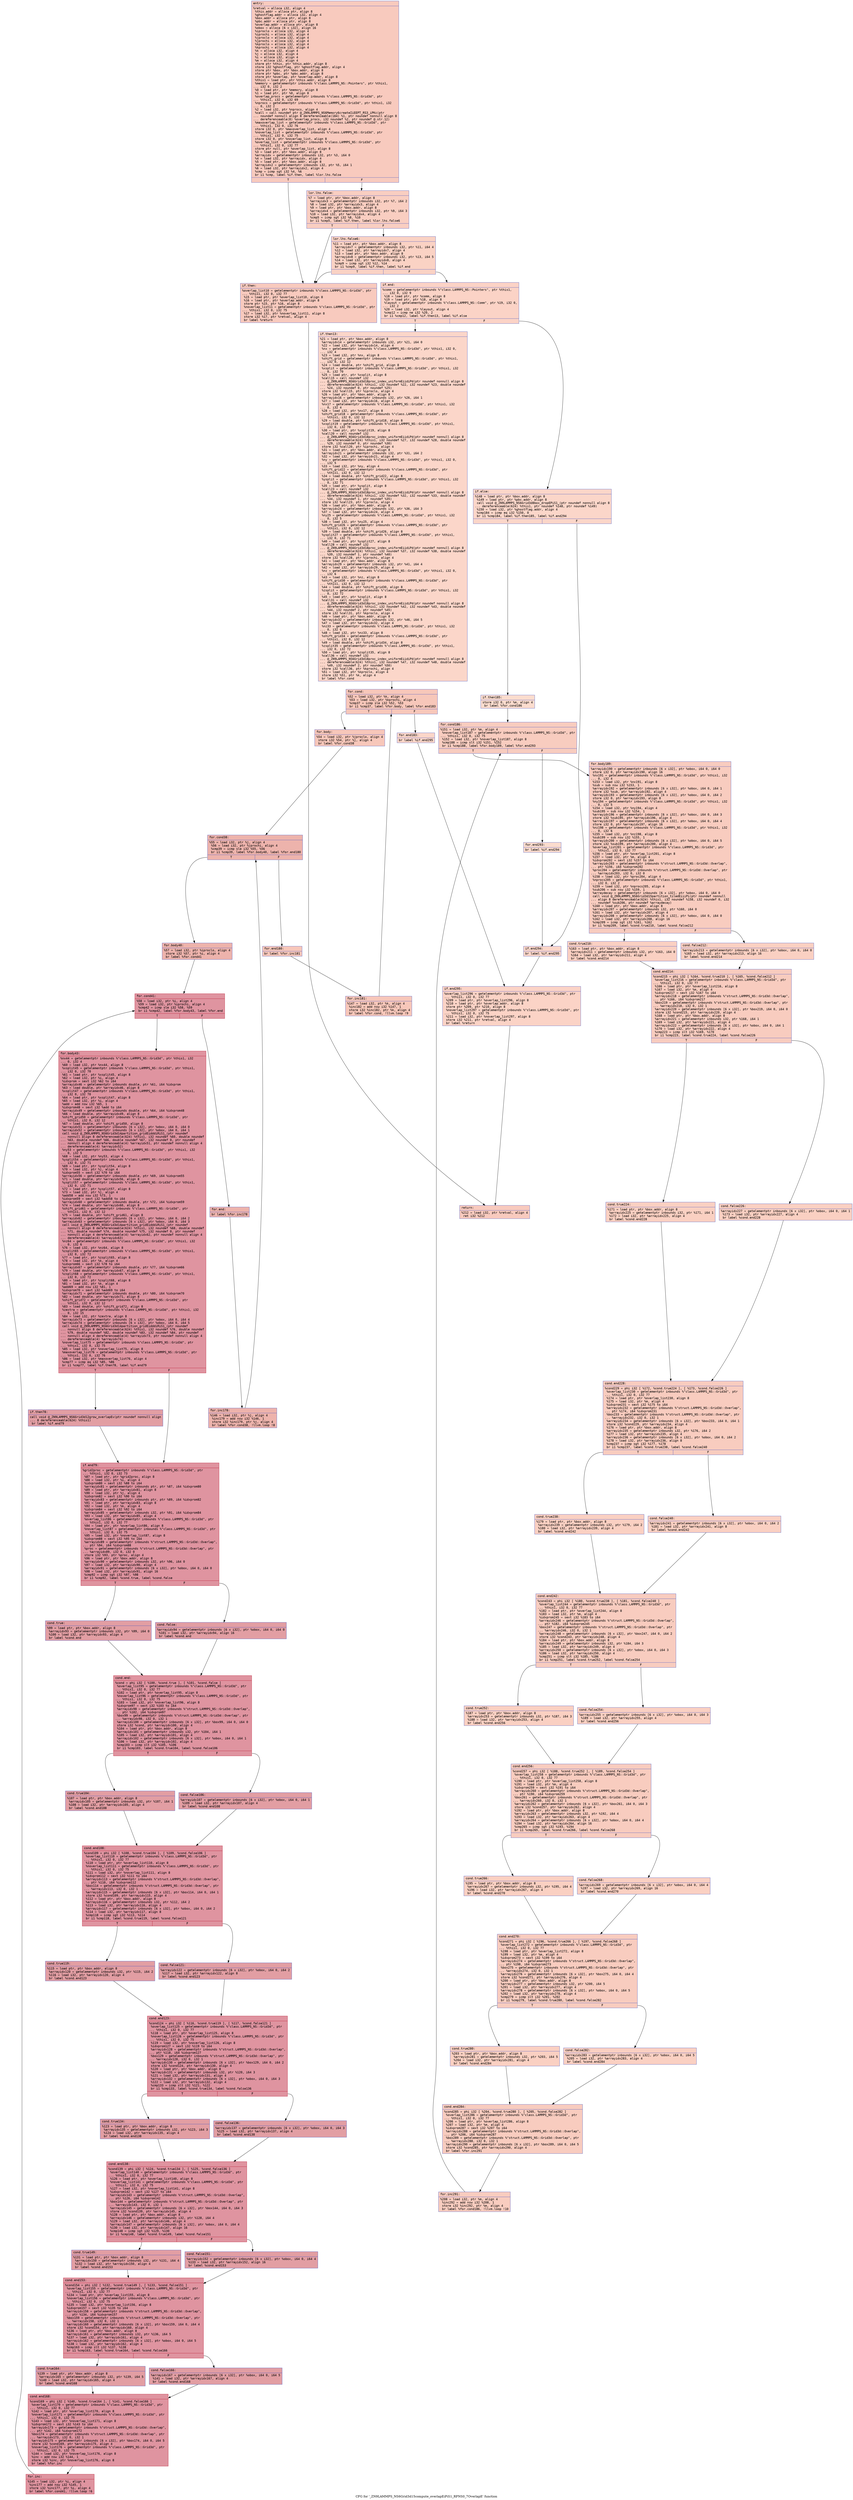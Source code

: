 digraph "CFG for '_ZN9LAMMPS_NS6Grid3d15compute_overlapEiPiS1_RPNS0_7OverlapE' function" {
	label="CFG for '_ZN9LAMMPS_NS6Grid3d15compute_overlapEiPiS1_RPNS0_7OverlapE' function";

	Node0x55fcd5fe6bf0 [shape=record,color="#3d50c3ff", style=filled, fillcolor="#ef886b70" fontname="Courier",label="{entry:\l|  %retval = alloca i32, align 4\l  %this.addr = alloca ptr, align 8\l  %ghostflag.addr = alloca i32, align 4\l  %box.addr = alloca ptr, align 8\l  %pbc.addr = alloca ptr, align 8\l  %overlap.addr = alloca ptr, align 8\l  %obox = alloca [6 x i32], align 16\l  %iproclo = alloca i32, align 4\l  %iprochi = alloca i32, align 4\l  %jproclo = alloca i32, align 4\l  %jprochi = alloca i32, align 4\l  %kproclo = alloca i32, align 4\l  %kprochi = alloca i32, align 4\l  %k = alloca i32, align 4\l  %j = alloca i32, align 4\l  %i = alloca i32, align 4\l  %m = alloca i32, align 4\l  store ptr %this, ptr %this.addr, align 8\l  store i32 %ghostflag, ptr %ghostflag.addr, align 4\l  store ptr %box, ptr %box.addr, align 8\l  store ptr %pbc, ptr %pbc.addr, align 8\l  store ptr %overlap, ptr %overlap.addr, align 8\l  %this1 = load ptr, ptr %this.addr, align 8\l  %memory = getelementptr inbounds %\"class.LAMMPS_NS::Pointers\", ptr %this1,\l... i32 0, i32 2\l  %0 = load ptr, ptr %memory, align 8\l  %1 = load ptr, ptr %0, align 8\l  %overlap_procs = getelementptr inbounds %\"class.LAMMPS_NS::Grid3d\", ptr\l... %this1, i32 0, i32 69\l  %nprocs = getelementptr inbounds %\"class.LAMMPS_NS::Grid3d\", ptr %this1, i32\l... 0, i32 2\l  %2 = load i32, ptr %nprocs, align 4\l  %call = call noundef ptr @_ZN9LAMMPS_NS6Memory6createIiEEPT_RS3_iPKc(ptr\l... noundef nonnull align 8 dereferenceable(184) %1, ptr noundef nonnull align 8\l... dereferenceable(8) %overlap_procs, i32 noundef %2, ptr noundef @.str.12)\l  %maxoverlap_list = getelementptr inbounds %\"class.LAMMPS_NS::Grid3d\", ptr\l... %this1, i32 0, i32 76\l  store i32 0, ptr %maxoverlap_list, align 4\l  %noverlap_list = getelementptr inbounds %\"class.LAMMPS_NS::Grid3d\", ptr\l... %this1, i32 0, i32 75\l  store i32 0, ptr %noverlap_list, align 8\l  %overlap_list = getelementptr inbounds %\"class.LAMMPS_NS::Grid3d\", ptr\l... %this1, i32 0, i32 77\l  store ptr null, ptr %overlap_list, align 8\l  %3 = load ptr, ptr %box.addr, align 8\l  %arrayidx = getelementptr inbounds i32, ptr %3, i64 0\l  %4 = load i32, ptr %arrayidx, align 4\l  %5 = load ptr, ptr %box.addr, align 8\l  %arrayidx2 = getelementptr inbounds i32, ptr %5, i64 1\l  %6 = load i32, ptr %arrayidx2, align 4\l  %cmp = icmp sgt i32 %4, %6\l  br i1 %cmp, label %if.then, label %lor.lhs.false\l|{<s0>T|<s1>F}}"];
	Node0x55fcd5fe6bf0:s0 -> Node0x55fcd6050a10[tooltip="entry -> if.then\nProbability 50.00%" ];
	Node0x55fcd5fe6bf0:s1 -> Node0x55fcd6050a80[tooltip="entry -> lor.lhs.false\nProbability 50.00%" ];
	Node0x55fcd6050a80 [shape=record,color="#3d50c3ff", style=filled, fillcolor="#f2907270" fontname="Courier",label="{lor.lhs.false:\l|  %7 = load ptr, ptr %box.addr, align 8\l  %arrayidx3 = getelementptr inbounds i32, ptr %7, i64 2\l  %8 = load i32, ptr %arrayidx3, align 4\l  %9 = load ptr, ptr %box.addr, align 8\l  %arrayidx4 = getelementptr inbounds i32, ptr %9, i64 3\l  %10 = load i32, ptr %arrayidx4, align 4\l  %cmp5 = icmp sgt i32 %8, %10\l  br i1 %cmp5, label %if.then, label %lor.lhs.false6\l|{<s0>T|<s1>F}}"];
	Node0x55fcd6050a80:s0 -> Node0x55fcd6050a10[tooltip="lor.lhs.false -> if.then\nProbability 50.00%" ];
	Node0x55fcd6050a80:s1 -> Node0x55fcd6051060[tooltip="lor.lhs.false -> lor.lhs.false6\nProbability 50.00%" ];
	Node0x55fcd6051060 [shape=record,color="#3d50c3ff", style=filled, fillcolor="#f4987a70" fontname="Courier",label="{lor.lhs.false6:\l|  %11 = load ptr, ptr %box.addr, align 8\l  %arrayidx7 = getelementptr inbounds i32, ptr %11, i64 4\l  %12 = load i32, ptr %arrayidx7, align 4\l  %13 = load ptr, ptr %box.addr, align 8\l  %arrayidx8 = getelementptr inbounds i32, ptr %13, i64 5\l  %14 = load i32, ptr %arrayidx8, align 4\l  %cmp9 = icmp sgt i32 %12, %14\l  br i1 %cmp9, label %if.then, label %if.end\l|{<s0>T|<s1>F}}"];
	Node0x55fcd6051060:s0 -> Node0x55fcd6050a10[tooltip="lor.lhs.false6 -> if.then\nProbability 50.00%" ];
	Node0x55fcd6051060:s1 -> Node0x55fcd60515e0[tooltip="lor.lhs.false6 -> if.end\nProbability 50.00%" ];
	Node0x55fcd6050a10 [shape=record,color="#3d50c3ff", style=filled, fillcolor="#ef886b70" fontname="Courier",label="{if.then:\l|  %overlap_list10 = getelementptr inbounds %\"class.LAMMPS_NS::Grid3d\", ptr\l... %this1, i32 0, i32 77\l  %15 = load ptr, ptr %overlap_list10, align 8\l  %16 = load ptr, ptr %overlap.addr, align 8\l  store ptr %15, ptr %16, align 8\l  %noverlap_list11 = getelementptr inbounds %\"class.LAMMPS_NS::Grid3d\", ptr\l... %this1, i32 0, i32 75\l  %17 = load i32, ptr %noverlap_list11, align 8\l  store i32 %17, ptr %retval, align 4\l  br label %return\l}"];
	Node0x55fcd6050a10 -> Node0x55fcd5fdae80[tooltip="if.then -> return\nProbability 100.00%" ];
	Node0x55fcd60515e0 [shape=record,color="#3d50c3ff", style=filled, fillcolor="#f59c7d70" fontname="Courier",label="{if.end:\l|  %comm = getelementptr inbounds %\"class.LAMMPS_NS::Pointers\", ptr %this1,\l... i32 0, i32 9\l  %18 = load ptr, ptr %comm, align 8\l  %19 = load ptr, ptr %18, align 8\l  %layout = getelementptr inbounds %\"class.LAMMPS_NS::Comm\", ptr %19, i32 0,\l... i32 2\l  %20 = load i32, ptr %layout, align 4\l  %cmp12 = icmp ne i32 %20, 2\l  br i1 %cmp12, label %if.then13, label %if.else\l|{<s0>T|<s1>F}}"];
	Node0x55fcd60515e0:s0 -> Node0x55fcd604fb70[tooltip="if.end -> if.then13\nProbability 50.00%" ];
	Node0x55fcd60515e0:s1 -> Node0x55fcd604fbc0[tooltip="if.end -> if.else\nProbability 50.00%" ];
	Node0x55fcd604fb70 [shape=record,color="#3d50c3ff", style=filled, fillcolor="#f6a38570" fontname="Courier",label="{if.then13:\l|  %21 = load ptr, ptr %box.addr, align 8\l  %arrayidx14 = getelementptr inbounds i32, ptr %21, i64 0\l  %22 = load i32, ptr %arrayidx14, align 4\l  %nx = getelementptr inbounds %\"class.LAMMPS_NS::Grid3d\", ptr %this1, i32 0,\l... i32 4\l  %23 = load i32, ptr %nx, align 8\l  %shift_grid = getelementptr inbounds %\"class.LAMMPS_NS::Grid3d\", ptr %this1,\l... i32 0, i32 12\l  %24 = load double, ptr %shift_grid, align 8\l  %xsplit = getelementptr inbounds %\"class.LAMMPS_NS::Grid3d\", ptr %this1, i32\l... 0, i32 70\l  %25 = load ptr, ptr %xsplit, align 8\l  %call15 = call noundef i32\l... @_ZN9LAMMPS_NS6Grid3d18proc_index_uniformEiidiPd(ptr noundef nonnull align 8\l... dereferenceable(624) %this1, i32 noundef %22, i32 noundef %23, double noundef\l... %24, i32 noundef 0, ptr noundef %25)\l  store i32 %call15, ptr %iproclo, align 4\l  %26 = load ptr, ptr %box.addr, align 8\l  %arrayidx16 = getelementptr inbounds i32, ptr %26, i64 1\l  %27 = load i32, ptr %arrayidx16, align 4\l  %nx17 = getelementptr inbounds %\"class.LAMMPS_NS::Grid3d\", ptr %this1, i32\l... 0, i32 4\l  %28 = load i32, ptr %nx17, align 8\l  %shift_grid18 = getelementptr inbounds %\"class.LAMMPS_NS::Grid3d\", ptr\l... %this1, i32 0, i32 12\l  %29 = load double, ptr %shift_grid18, align 8\l  %xsplit19 = getelementptr inbounds %\"class.LAMMPS_NS::Grid3d\", ptr %this1,\l... i32 0, i32 70\l  %30 = load ptr, ptr %xsplit19, align 8\l  %call20 = call noundef i32\l... @_ZN9LAMMPS_NS6Grid3d18proc_index_uniformEiidiPd(ptr noundef nonnull align 8\l... dereferenceable(624) %this1, i32 noundef %27, i32 noundef %28, double noundef\l... %29, i32 noundef 0, ptr noundef %30)\l  store i32 %call20, ptr %iprochi, align 4\l  %31 = load ptr, ptr %box.addr, align 8\l  %arrayidx21 = getelementptr inbounds i32, ptr %31, i64 2\l  %32 = load i32, ptr %arrayidx21, align 4\l  %ny = getelementptr inbounds %\"class.LAMMPS_NS::Grid3d\", ptr %this1, i32 0,\l... i32 5\l  %33 = load i32, ptr %ny, align 4\l  %shift_grid22 = getelementptr inbounds %\"class.LAMMPS_NS::Grid3d\", ptr\l... %this1, i32 0, i32 12\l  %34 = load double, ptr %shift_grid22, align 8\l  %ysplit = getelementptr inbounds %\"class.LAMMPS_NS::Grid3d\", ptr %this1, i32\l... 0, i32 71\l  %35 = load ptr, ptr %ysplit, align 8\l  %call23 = call noundef i32\l... @_ZN9LAMMPS_NS6Grid3d18proc_index_uniformEiidiPd(ptr noundef nonnull align 8\l... dereferenceable(624) %this1, i32 noundef %32, i32 noundef %33, double noundef\l... %34, i32 noundef 1, ptr noundef %35)\l  store i32 %call23, ptr %jproclo, align 4\l  %36 = load ptr, ptr %box.addr, align 8\l  %arrayidx24 = getelementptr inbounds i32, ptr %36, i64 3\l  %37 = load i32, ptr %arrayidx24, align 4\l  %ny25 = getelementptr inbounds %\"class.LAMMPS_NS::Grid3d\", ptr %this1, i32\l... 0, i32 5\l  %38 = load i32, ptr %ny25, align 4\l  %shift_grid26 = getelementptr inbounds %\"class.LAMMPS_NS::Grid3d\", ptr\l... %this1, i32 0, i32 12\l  %39 = load double, ptr %shift_grid26, align 8\l  %ysplit27 = getelementptr inbounds %\"class.LAMMPS_NS::Grid3d\", ptr %this1,\l... i32 0, i32 71\l  %40 = load ptr, ptr %ysplit27, align 8\l  %call28 = call noundef i32\l... @_ZN9LAMMPS_NS6Grid3d18proc_index_uniformEiidiPd(ptr noundef nonnull align 8\l... dereferenceable(624) %this1, i32 noundef %37, i32 noundef %38, double noundef\l... %39, i32 noundef 1, ptr noundef %40)\l  store i32 %call28, ptr %jprochi, align 4\l  %41 = load ptr, ptr %box.addr, align 8\l  %arrayidx29 = getelementptr inbounds i32, ptr %41, i64 4\l  %42 = load i32, ptr %arrayidx29, align 4\l  %nz = getelementptr inbounds %\"class.LAMMPS_NS::Grid3d\", ptr %this1, i32 0,\l... i32 6\l  %43 = load i32, ptr %nz, align 8\l  %shift_grid30 = getelementptr inbounds %\"class.LAMMPS_NS::Grid3d\", ptr\l... %this1, i32 0, i32 12\l  %44 = load double, ptr %shift_grid30, align 8\l  %zsplit = getelementptr inbounds %\"class.LAMMPS_NS::Grid3d\", ptr %this1, i32\l... 0, i32 72\l  %45 = load ptr, ptr %zsplit, align 8\l  %call31 = call noundef i32\l... @_ZN9LAMMPS_NS6Grid3d18proc_index_uniformEiidiPd(ptr noundef nonnull align 8\l... dereferenceable(624) %this1, i32 noundef %42, i32 noundef %43, double noundef\l... %44, i32 noundef 2, ptr noundef %45)\l  store i32 %call31, ptr %kproclo, align 4\l  %46 = load ptr, ptr %box.addr, align 8\l  %arrayidx32 = getelementptr inbounds i32, ptr %46, i64 5\l  %47 = load i32, ptr %arrayidx32, align 4\l  %nz33 = getelementptr inbounds %\"class.LAMMPS_NS::Grid3d\", ptr %this1, i32\l... 0, i32 6\l  %48 = load i32, ptr %nz33, align 8\l  %shift_grid34 = getelementptr inbounds %\"class.LAMMPS_NS::Grid3d\", ptr\l... %this1, i32 0, i32 12\l  %49 = load double, ptr %shift_grid34, align 8\l  %zsplit35 = getelementptr inbounds %\"class.LAMMPS_NS::Grid3d\", ptr %this1,\l... i32 0, i32 72\l  %50 = load ptr, ptr %zsplit35, align 8\l  %call36 = call noundef i32\l... @_ZN9LAMMPS_NS6Grid3d18proc_index_uniformEiidiPd(ptr noundef nonnull align 8\l... dereferenceable(624) %this1, i32 noundef %47, i32 noundef %48, double noundef\l... %49, i32 noundef 2, ptr noundef %50)\l  store i32 %call36, ptr %kprochi, align 4\l  %51 = load i32, ptr %kproclo, align 4\l  store i32 %51, ptr %k, align 4\l  br label %for.cond\l}"];
	Node0x55fcd604fb70 -> Node0x55fcd5fdea60[tooltip="if.then13 -> for.cond\nProbability 100.00%" ];
	Node0x55fcd5fdea60 [shape=record,color="#3d50c3ff", style=filled, fillcolor="#ec7f6370" fontname="Courier",label="{for.cond:\l|  %52 = load i32, ptr %k, align 4\l  %53 = load i32, ptr %kprochi, align 4\l  %cmp37 = icmp sle i32 %52, %53\l  br i1 %cmp37, label %for.body, label %for.end183\l|{<s0>T|<s1>F}}"];
	Node0x55fcd5fdea60:s0 -> Node0x55fcd6069550[tooltip="for.cond -> for.body\nProbability 96.88%" ];
	Node0x55fcd5fdea60:s1 -> Node0x55fcd60695d0[tooltip="for.cond -> for.end183\nProbability 3.12%" ];
	Node0x55fcd6069550 [shape=record,color="#3d50c3ff", style=filled, fillcolor="#ec7f6370" fontname="Courier",label="{for.body:\l|  %54 = load i32, ptr %jproclo, align 4\l  store i32 %54, ptr %j, align 4\l  br label %for.cond38\l}"];
	Node0x55fcd6069550 -> Node0x55fcd6069880[tooltip="for.body -> for.cond38\nProbability 100.00%" ];
	Node0x55fcd6069880 [shape=record,color="#3d50c3ff", style=filled, fillcolor="#d6524470" fontname="Courier",label="{for.cond38:\l|  %55 = load i32, ptr %j, align 4\l  %56 = load i32, ptr %jprochi, align 4\l  %cmp39 = icmp sle i32 %55, %56\l  br i1 %cmp39, label %for.body40, label %for.end180\l|{<s0>T|<s1>F}}"];
	Node0x55fcd6069880:s0 -> Node0x55fcd6069b20[tooltip="for.cond38 -> for.body40\nProbability 96.88%" ];
	Node0x55fcd6069880:s1 -> Node0x55fcd6069ba0[tooltip="for.cond38 -> for.end180\nProbability 3.12%" ];
	Node0x55fcd6069b20 [shape=record,color="#3d50c3ff", style=filled, fillcolor="#d6524470" fontname="Courier",label="{for.body40:\l|  %57 = load i32, ptr %iproclo, align 4\l  store i32 %57, ptr %i, align 4\l  br label %for.cond41\l}"];
	Node0x55fcd6069b20 -> Node0x55fcd6069e50[tooltip="for.body40 -> for.cond41\nProbability 100.00%" ];
	Node0x55fcd6069e50 [shape=record,color="#b70d28ff", style=filled, fillcolor="#b70d2870" fontname="Courier",label="{for.cond41:\l|  %58 = load i32, ptr %i, align 4\l  %59 = load i32, ptr %iprochi, align 4\l  %cmp42 = icmp sle i32 %58, %59\l  br i1 %cmp42, label %for.body43, label %for.end\l|{<s0>T|<s1>F}}"];
	Node0x55fcd6069e50:s0 -> Node0x55fcd606a0f0[tooltip="for.cond41 -> for.body43\nProbability 96.88%" ];
	Node0x55fcd6069e50:s1 -> Node0x55fcd606a170[tooltip="for.cond41 -> for.end\nProbability 3.12%" ];
	Node0x55fcd606a0f0 [shape=record,color="#b70d28ff", style=filled, fillcolor="#b70d2870" fontname="Courier",label="{for.body43:\l|  %nx44 = getelementptr inbounds %\"class.LAMMPS_NS::Grid3d\", ptr %this1, i32\l... 0, i32 4\l  %60 = load i32, ptr %nx44, align 8\l  %xsplit45 = getelementptr inbounds %\"class.LAMMPS_NS::Grid3d\", ptr %this1,\l... i32 0, i32 70\l  %61 = load ptr, ptr %xsplit45, align 8\l  %62 = load i32, ptr %i, align 4\l  %idxprom = sext i32 %62 to i64\l  %arrayidx46 = getelementptr inbounds double, ptr %61, i64 %idxprom\l  %63 = load double, ptr %arrayidx46, align 8\l  %xsplit47 = getelementptr inbounds %\"class.LAMMPS_NS::Grid3d\", ptr %this1,\l... i32 0, i32 70\l  %64 = load ptr, ptr %xsplit47, align 8\l  %65 = load i32, ptr %i, align 4\l  %add = add nsw i32 %65, 1\l  %idxprom48 = sext i32 %add to i64\l  %arrayidx49 = getelementptr inbounds double, ptr %64, i64 %idxprom48\l  %66 = load double, ptr %arrayidx49, align 8\l  %shift_grid50 = getelementptr inbounds %\"class.LAMMPS_NS::Grid3d\", ptr\l... %this1, i32 0, i32 12\l  %67 = load double, ptr %shift_grid50, align 8\l  %arrayidx51 = getelementptr inbounds [6 x i32], ptr %obox, i64 0, i64 0\l  %arrayidx52 = getelementptr inbounds [6 x i32], ptr %obox, i64 0, i64 1\l  call void @_ZN9LAMMPS_NS6Grid3d14partition_gridEidddiRiS1_(ptr noundef\l... nonnull align 8 dereferenceable(624) %this1, i32 noundef %60, double noundef\l... %63, double noundef %66, double noundef %67, i32 noundef 0, ptr noundef\l... nonnull align 4 dereferenceable(4) %arrayidx51, ptr noundef nonnull align 4\l... dereferenceable(4) %arrayidx52)\l  %ny53 = getelementptr inbounds %\"class.LAMMPS_NS::Grid3d\", ptr %this1, i32\l... 0, i32 5\l  %68 = load i32, ptr %ny53, align 4\l  %ysplit54 = getelementptr inbounds %\"class.LAMMPS_NS::Grid3d\", ptr %this1,\l... i32 0, i32 71\l  %69 = load ptr, ptr %ysplit54, align 8\l  %70 = load i32, ptr %j, align 4\l  %idxprom55 = sext i32 %70 to i64\l  %arrayidx56 = getelementptr inbounds double, ptr %69, i64 %idxprom55\l  %71 = load double, ptr %arrayidx56, align 8\l  %ysplit57 = getelementptr inbounds %\"class.LAMMPS_NS::Grid3d\", ptr %this1,\l... i32 0, i32 71\l  %72 = load ptr, ptr %ysplit57, align 8\l  %73 = load i32, ptr %j, align 4\l  %add58 = add nsw i32 %73, 1\l  %idxprom59 = sext i32 %add58 to i64\l  %arrayidx60 = getelementptr inbounds double, ptr %72, i64 %idxprom59\l  %74 = load double, ptr %arrayidx60, align 8\l  %shift_grid61 = getelementptr inbounds %\"class.LAMMPS_NS::Grid3d\", ptr\l... %this1, i32 0, i32 12\l  %75 = load double, ptr %shift_grid61, align 8\l  %arrayidx62 = getelementptr inbounds [6 x i32], ptr %obox, i64 0, i64 2\l  %arrayidx63 = getelementptr inbounds [6 x i32], ptr %obox, i64 0, i64 3\l  call void @_ZN9LAMMPS_NS6Grid3d14partition_gridEidddiRiS1_(ptr noundef\l... nonnull align 8 dereferenceable(624) %this1, i32 noundef %68, double noundef\l... %71, double noundef %74, double noundef %75, i32 noundef 0, ptr noundef\l... nonnull align 4 dereferenceable(4) %arrayidx62, ptr noundef nonnull align 4\l... dereferenceable(4) %arrayidx63)\l  %nz64 = getelementptr inbounds %\"class.LAMMPS_NS::Grid3d\", ptr %this1, i32\l... 0, i32 6\l  %76 = load i32, ptr %nz64, align 8\l  %zsplit65 = getelementptr inbounds %\"class.LAMMPS_NS::Grid3d\", ptr %this1,\l... i32 0, i32 72\l  %77 = load ptr, ptr %zsplit65, align 8\l  %78 = load i32, ptr %k, align 4\l  %idxprom66 = sext i32 %78 to i64\l  %arrayidx67 = getelementptr inbounds double, ptr %77, i64 %idxprom66\l  %79 = load double, ptr %arrayidx67, align 8\l  %zsplit68 = getelementptr inbounds %\"class.LAMMPS_NS::Grid3d\", ptr %this1,\l... i32 0, i32 72\l  %80 = load ptr, ptr %zsplit68, align 8\l  %81 = load i32, ptr %k, align 4\l  %add69 = add nsw i32 %81, 1\l  %idxprom70 = sext i32 %add69 to i64\l  %arrayidx71 = getelementptr inbounds double, ptr %80, i64 %idxprom70\l  %82 = load double, ptr %arrayidx71, align 8\l  %shift_grid72 = getelementptr inbounds %\"class.LAMMPS_NS::Grid3d\", ptr\l... %this1, i32 0, i32 12\l  %83 = load double, ptr %shift_grid72, align 8\l  %zextra = getelementptr inbounds %\"class.LAMMPS_NS::Grid3d\", ptr %this1, i32\l... 0, i32 15\l  %84 = load i32, ptr %zextra, align 8\l  %arrayidx73 = getelementptr inbounds [6 x i32], ptr %obox, i64 0, i64 4\l  %arrayidx74 = getelementptr inbounds [6 x i32], ptr %obox, i64 0, i64 5\l  call void @_ZN9LAMMPS_NS6Grid3d14partition_gridEidddiRiS1_(ptr noundef\l... nonnull align 8 dereferenceable(624) %this1, i32 noundef %76, double noundef\l... %79, double noundef %82, double noundef %83, i32 noundef %84, ptr noundef\l... nonnull align 4 dereferenceable(4) %arrayidx73, ptr noundef nonnull align 4\l... dereferenceable(4) %arrayidx74)\l  %noverlap_list75 = getelementptr inbounds %\"class.LAMMPS_NS::Grid3d\", ptr\l... %this1, i32 0, i32 75\l  %85 = load i32, ptr %noverlap_list75, align 8\l  %maxoverlap_list76 = getelementptr inbounds %\"class.LAMMPS_NS::Grid3d\", ptr\l... %this1, i32 0, i32 76\l  %86 = load i32, ptr %maxoverlap_list76, align 4\l  %cmp77 = icmp eq i32 %85, %86\l  br i1 %cmp77, label %if.then78, label %if.end79\l|{<s0>T|<s1>F}}"];
	Node0x55fcd606a0f0:s0 -> Node0x55fcd606db60[tooltip="for.body43 -> if.then78\nProbability 50.00%" ];
	Node0x55fcd606a0f0:s1 -> Node0x55fcd606dbb0[tooltip="for.body43 -> if.end79\nProbability 50.00%" ];
	Node0x55fcd606db60 [shape=record,color="#3d50c3ff", style=filled, fillcolor="#be242e70" fontname="Courier",label="{if.then78:\l|  call void @_ZN9LAMMPS_NS6Grid3d12grow_overlapEv(ptr noundef nonnull align\l... 8 dereferenceable(624) %this1)\l  br label %if.end79\l}"];
	Node0x55fcd606db60 -> Node0x55fcd606dbb0[tooltip="if.then78 -> if.end79\nProbability 100.00%" ];
	Node0x55fcd606dbb0 [shape=record,color="#b70d28ff", style=filled, fillcolor="#b70d2870" fontname="Courier",label="{if.end79:\l|  %grid2proc = getelementptr inbounds %\"class.LAMMPS_NS::Grid3d\", ptr\l... %this1, i32 0, i32 73\l  %87 = load ptr, ptr %grid2proc, align 8\l  %88 = load i32, ptr %i, align 4\l  %idxprom80 = sext i32 %88 to i64\l  %arrayidx81 = getelementptr inbounds ptr, ptr %87, i64 %idxprom80\l  %89 = load ptr, ptr %arrayidx81, align 8\l  %90 = load i32, ptr %j, align 4\l  %idxprom82 = sext i32 %90 to i64\l  %arrayidx83 = getelementptr inbounds ptr, ptr %89, i64 %idxprom82\l  %91 = load ptr, ptr %arrayidx83, align 8\l  %92 = load i32, ptr %k, align 4\l  %idxprom84 = sext i32 %92 to i64\l  %arrayidx85 = getelementptr inbounds i32, ptr %91, i64 %idxprom84\l  %93 = load i32, ptr %arrayidx85, align 4\l  %overlap_list86 = getelementptr inbounds %\"class.LAMMPS_NS::Grid3d\", ptr\l... %this1, i32 0, i32 77\l  %94 = load ptr, ptr %overlap_list86, align 8\l  %noverlap_list87 = getelementptr inbounds %\"class.LAMMPS_NS::Grid3d\", ptr\l... %this1, i32 0, i32 75\l  %95 = load i32, ptr %noverlap_list87, align 8\l  %idxprom88 = sext i32 %95 to i64\l  %arrayidx89 = getelementptr inbounds %\"struct.LAMMPS_NS::Grid3d::Overlap\",\l... ptr %94, i64 %idxprom88\l  %proc = getelementptr inbounds %\"struct.LAMMPS_NS::Grid3d::Overlap\", ptr\l... %arrayidx89, i32 0, i32 0\l  store i32 %93, ptr %proc, align 4\l  %96 = load ptr, ptr %box.addr, align 8\l  %arrayidx90 = getelementptr inbounds i32, ptr %96, i64 0\l  %97 = load i32, ptr %arrayidx90, align 4\l  %arrayidx91 = getelementptr inbounds [6 x i32], ptr %obox, i64 0, i64 0\l  %98 = load i32, ptr %arrayidx91, align 16\l  %cmp92 = icmp sgt i32 %97, %98\l  br i1 %cmp92, label %cond.true, label %cond.false\l|{<s0>T|<s1>F}}"];
	Node0x55fcd606dbb0:s0 -> Node0x55fcd6068fb0[tooltip="if.end79 -> cond.true\nProbability 50.00%" ];
	Node0x55fcd606dbb0:s1 -> Node0x55fcd6069030[tooltip="if.end79 -> cond.false\nProbability 50.00%" ];
	Node0x55fcd6068fb0 [shape=record,color="#3d50c3ff", style=filled, fillcolor="#be242e70" fontname="Courier",label="{cond.true:\l|  %99 = load ptr, ptr %box.addr, align 8\l  %arrayidx93 = getelementptr inbounds i32, ptr %99, i64 0\l  %100 = load i32, ptr %arrayidx93, align 4\l  br label %cond.end\l}"];
	Node0x55fcd6068fb0 -> Node0x55fcd606fd50[tooltip="cond.true -> cond.end\nProbability 100.00%" ];
	Node0x55fcd6069030 [shape=record,color="#3d50c3ff", style=filled, fillcolor="#be242e70" fontname="Courier",label="{cond.false:\l|  %arrayidx94 = getelementptr inbounds [6 x i32], ptr %obox, i64 0, i64 0\l  %101 = load i32, ptr %arrayidx94, align 16\l  br label %cond.end\l}"];
	Node0x55fcd6069030 -> Node0x55fcd606fd50[tooltip="cond.false -> cond.end\nProbability 100.00%" ];
	Node0x55fcd606fd50 [shape=record,color="#b70d28ff", style=filled, fillcolor="#b70d2870" fontname="Courier",label="{cond.end:\l|  %cond = phi i32 [ %100, %cond.true ], [ %101, %cond.false ]\l  %overlap_list95 = getelementptr inbounds %\"class.LAMMPS_NS::Grid3d\", ptr\l... %this1, i32 0, i32 77\l  %102 = load ptr, ptr %overlap_list95, align 8\l  %noverlap_list96 = getelementptr inbounds %\"class.LAMMPS_NS::Grid3d\", ptr\l... %this1, i32 0, i32 75\l  %103 = load i32, ptr %noverlap_list96, align 8\l  %idxprom97 = sext i32 %103 to i64\l  %arrayidx98 = getelementptr inbounds %\"struct.LAMMPS_NS::Grid3d::Overlap\",\l... ptr %102, i64 %idxprom97\l  %box99 = getelementptr inbounds %\"struct.LAMMPS_NS::Grid3d::Overlap\", ptr\l... %arrayidx98, i32 0, i32 1\l  %arrayidx100 = getelementptr inbounds [6 x i32], ptr %box99, i64 0, i64 0\l  store i32 %cond, ptr %arrayidx100, align 4\l  %104 = load ptr, ptr %box.addr, align 8\l  %arrayidx101 = getelementptr inbounds i32, ptr %104, i64 1\l  %105 = load i32, ptr %arrayidx101, align 4\l  %arrayidx102 = getelementptr inbounds [6 x i32], ptr %obox, i64 0, i64 1\l  %106 = load i32, ptr %arrayidx102, align 4\l  %cmp103 = icmp slt i32 %105, %106\l  br i1 %cmp103, label %cond.true104, label %cond.false106\l|{<s0>T|<s1>F}}"];
	Node0x55fcd606fd50:s0 -> Node0x55fcd6070ad0[tooltip="cond.end -> cond.true104\nProbability 50.00%" ];
	Node0x55fcd606fd50:s1 -> Node0x55fcd6070bb0[tooltip="cond.end -> cond.false106\nProbability 50.00%" ];
	Node0x55fcd6070ad0 [shape=record,color="#3d50c3ff", style=filled, fillcolor="#be242e70" fontname="Courier",label="{cond.true104:\l|  %107 = load ptr, ptr %box.addr, align 8\l  %arrayidx105 = getelementptr inbounds i32, ptr %107, i64 1\l  %108 = load i32, ptr %arrayidx105, align 4\l  br label %cond.end108\l}"];
	Node0x55fcd6070ad0 -> Node0x55fcd6070f10[tooltip="cond.true104 -> cond.end108\nProbability 100.00%" ];
	Node0x55fcd6070bb0 [shape=record,color="#3d50c3ff", style=filled, fillcolor="#be242e70" fontname="Courier",label="{cond.false106:\l|  %arrayidx107 = getelementptr inbounds [6 x i32], ptr %obox, i64 0, i64 1\l  %109 = load i32, ptr %arrayidx107, align 4\l  br label %cond.end108\l}"];
	Node0x55fcd6070bb0 -> Node0x55fcd6070f10[tooltip="cond.false106 -> cond.end108\nProbability 100.00%" ];
	Node0x55fcd6070f10 [shape=record,color="#b70d28ff", style=filled, fillcolor="#b70d2870" fontname="Courier",label="{cond.end108:\l|  %cond109 = phi i32 [ %108, %cond.true104 ], [ %109, %cond.false106 ]\l  %overlap_list110 = getelementptr inbounds %\"class.LAMMPS_NS::Grid3d\", ptr\l... %this1, i32 0, i32 77\l  %110 = load ptr, ptr %overlap_list110, align 8\l  %noverlap_list111 = getelementptr inbounds %\"class.LAMMPS_NS::Grid3d\", ptr\l... %this1, i32 0, i32 75\l  %111 = load i32, ptr %noverlap_list111, align 8\l  %idxprom112 = sext i32 %111 to i64\l  %arrayidx113 = getelementptr inbounds %\"struct.LAMMPS_NS::Grid3d::Overlap\",\l... ptr %110, i64 %idxprom112\l  %box114 = getelementptr inbounds %\"struct.LAMMPS_NS::Grid3d::Overlap\", ptr\l... %arrayidx113, i32 0, i32 1\l  %arrayidx115 = getelementptr inbounds [6 x i32], ptr %box114, i64 0, i64 1\l  store i32 %cond109, ptr %arrayidx115, align 4\l  %112 = load ptr, ptr %box.addr, align 8\l  %arrayidx116 = getelementptr inbounds i32, ptr %112, i64 2\l  %113 = load i32, ptr %arrayidx116, align 4\l  %arrayidx117 = getelementptr inbounds [6 x i32], ptr %obox, i64 0, i64 2\l  %114 = load i32, ptr %arrayidx117, align 8\l  %cmp118 = icmp sgt i32 %113, %114\l  br i1 %cmp118, label %cond.true119, label %cond.false121\l|{<s0>T|<s1>F}}"];
	Node0x55fcd6070f10:s0 -> Node0x55fcd6071ce0[tooltip="cond.end108 -> cond.true119\nProbability 50.00%" ];
	Node0x55fcd6070f10:s1 -> Node0x55fcd6071dc0[tooltip="cond.end108 -> cond.false121\nProbability 50.00%" ];
	Node0x55fcd6071ce0 [shape=record,color="#3d50c3ff", style=filled, fillcolor="#be242e70" fontname="Courier",label="{cond.true119:\l|  %115 = load ptr, ptr %box.addr, align 8\l  %arrayidx120 = getelementptr inbounds i32, ptr %115, i64 2\l  %116 = load i32, ptr %arrayidx120, align 4\l  br label %cond.end123\l}"];
	Node0x55fcd6071ce0 -> Node0x55fcd60720f0[tooltip="cond.true119 -> cond.end123\nProbability 100.00%" ];
	Node0x55fcd6071dc0 [shape=record,color="#3d50c3ff", style=filled, fillcolor="#be242e70" fontname="Courier",label="{cond.false121:\l|  %arrayidx122 = getelementptr inbounds [6 x i32], ptr %obox, i64 0, i64 2\l  %117 = load i32, ptr %arrayidx122, align 8\l  br label %cond.end123\l}"];
	Node0x55fcd6071dc0 -> Node0x55fcd60720f0[tooltip="cond.false121 -> cond.end123\nProbability 100.00%" ];
	Node0x55fcd60720f0 [shape=record,color="#b70d28ff", style=filled, fillcolor="#b70d2870" fontname="Courier",label="{cond.end123:\l|  %cond124 = phi i32 [ %116, %cond.true119 ], [ %117, %cond.false121 ]\l  %overlap_list125 = getelementptr inbounds %\"class.LAMMPS_NS::Grid3d\", ptr\l... %this1, i32 0, i32 77\l  %118 = load ptr, ptr %overlap_list125, align 8\l  %noverlap_list126 = getelementptr inbounds %\"class.LAMMPS_NS::Grid3d\", ptr\l... %this1, i32 0, i32 75\l  %119 = load i32, ptr %noverlap_list126, align 8\l  %idxprom127 = sext i32 %119 to i64\l  %arrayidx128 = getelementptr inbounds %\"struct.LAMMPS_NS::Grid3d::Overlap\",\l... ptr %118, i64 %idxprom127\l  %box129 = getelementptr inbounds %\"struct.LAMMPS_NS::Grid3d::Overlap\", ptr\l... %arrayidx128, i32 0, i32 1\l  %arrayidx130 = getelementptr inbounds [6 x i32], ptr %box129, i64 0, i64 2\l  store i32 %cond124, ptr %arrayidx130, align 4\l  %120 = load ptr, ptr %box.addr, align 8\l  %arrayidx131 = getelementptr inbounds i32, ptr %120, i64 3\l  %121 = load i32, ptr %arrayidx131, align 4\l  %arrayidx132 = getelementptr inbounds [6 x i32], ptr %obox, i64 0, i64 3\l  %122 = load i32, ptr %arrayidx132, align 4\l  %cmp133 = icmp slt i32 %121, %122\l  br i1 %cmp133, label %cond.true134, label %cond.false136\l|{<s0>T|<s1>F}}"];
	Node0x55fcd60720f0:s0 -> Node0x55fcd606a6d0[tooltip="cond.end123 -> cond.true134\nProbability 50.00%" ];
	Node0x55fcd60720f0:s1 -> Node0x55fcd606a7b0[tooltip="cond.end123 -> cond.false136\nProbability 50.00%" ];
	Node0x55fcd606a6d0 [shape=record,color="#3d50c3ff", style=filled, fillcolor="#be242e70" fontname="Courier",label="{cond.true134:\l|  %123 = load ptr, ptr %box.addr, align 8\l  %arrayidx135 = getelementptr inbounds i32, ptr %123, i64 3\l  %124 = load i32, ptr %arrayidx135, align 4\l  br label %cond.end138\l}"];
	Node0x55fcd606a6d0 -> Node0x55fcd606aae0[tooltip="cond.true134 -> cond.end138\nProbability 100.00%" ];
	Node0x55fcd606a7b0 [shape=record,color="#3d50c3ff", style=filled, fillcolor="#be242e70" fontname="Courier",label="{cond.false136:\l|  %arrayidx137 = getelementptr inbounds [6 x i32], ptr %obox, i64 0, i64 3\l  %125 = load i32, ptr %arrayidx137, align 4\l  br label %cond.end138\l}"];
	Node0x55fcd606a7b0 -> Node0x55fcd606aae0[tooltip="cond.false136 -> cond.end138\nProbability 100.00%" ];
	Node0x55fcd606aae0 [shape=record,color="#b70d28ff", style=filled, fillcolor="#b70d2870" fontname="Courier",label="{cond.end138:\l|  %cond139 = phi i32 [ %124, %cond.true134 ], [ %125, %cond.false136 ]\l  %overlap_list140 = getelementptr inbounds %\"class.LAMMPS_NS::Grid3d\", ptr\l... %this1, i32 0, i32 77\l  %126 = load ptr, ptr %overlap_list140, align 8\l  %noverlap_list141 = getelementptr inbounds %\"class.LAMMPS_NS::Grid3d\", ptr\l... %this1, i32 0, i32 75\l  %127 = load i32, ptr %noverlap_list141, align 8\l  %idxprom142 = sext i32 %127 to i64\l  %arrayidx143 = getelementptr inbounds %\"struct.LAMMPS_NS::Grid3d::Overlap\",\l... ptr %126, i64 %idxprom142\l  %box144 = getelementptr inbounds %\"struct.LAMMPS_NS::Grid3d::Overlap\", ptr\l... %arrayidx143, i32 0, i32 1\l  %arrayidx145 = getelementptr inbounds [6 x i32], ptr %box144, i64 0, i64 3\l  store i32 %cond139, ptr %arrayidx145, align 4\l  %128 = load ptr, ptr %box.addr, align 8\l  %arrayidx146 = getelementptr inbounds i32, ptr %128, i64 4\l  %129 = load i32, ptr %arrayidx146, align 4\l  %arrayidx147 = getelementptr inbounds [6 x i32], ptr %obox, i64 0, i64 4\l  %130 = load i32, ptr %arrayidx147, align 16\l  %cmp148 = icmp sgt i32 %129, %130\l  br i1 %cmp148, label %cond.true149, label %cond.false151\l|{<s0>T|<s1>F}}"];
	Node0x55fcd606aae0:s0 -> Node0x55fcd6074ca0[tooltip="cond.end138 -> cond.true149\nProbability 50.00%" ];
	Node0x55fcd606aae0:s1 -> Node0x55fcd6074d80[tooltip="cond.end138 -> cond.false151\nProbability 50.00%" ];
	Node0x55fcd6074ca0 [shape=record,color="#3d50c3ff", style=filled, fillcolor="#be242e70" fontname="Courier",label="{cond.true149:\l|  %131 = load ptr, ptr %box.addr, align 8\l  %arrayidx150 = getelementptr inbounds i32, ptr %131, i64 4\l  %132 = load i32, ptr %arrayidx150, align 4\l  br label %cond.end153\l}"];
	Node0x55fcd6074ca0 -> Node0x55fcd60750b0[tooltip="cond.true149 -> cond.end153\nProbability 100.00%" ];
	Node0x55fcd6074d80 [shape=record,color="#3d50c3ff", style=filled, fillcolor="#be242e70" fontname="Courier",label="{cond.false151:\l|  %arrayidx152 = getelementptr inbounds [6 x i32], ptr %obox, i64 0, i64 4\l  %133 = load i32, ptr %arrayidx152, align 16\l  br label %cond.end153\l}"];
	Node0x55fcd6074d80 -> Node0x55fcd60750b0[tooltip="cond.false151 -> cond.end153\nProbability 100.00%" ];
	Node0x55fcd60750b0 [shape=record,color="#b70d28ff", style=filled, fillcolor="#b70d2870" fontname="Courier",label="{cond.end153:\l|  %cond154 = phi i32 [ %132, %cond.true149 ], [ %133, %cond.false151 ]\l  %overlap_list155 = getelementptr inbounds %\"class.LAMMPS_NS::Grid3d\", ptr\l... %this1, i32 0, i32 77\l  %134 = load ptr, ptr %overlap_list155, align 8\l  %noverlap_list156 = getelementptr inbounds %\"class.LAMMPS_NS::Grid3d\", ptr\l... %this1, i32 0, i32 75\l  %135 = load i32, ptr %noverlap_list156, align 8\l  %idxprom157 = sext i32 %135 to i64\l  %arrayidx158 = getelementptr inbounds %\"struct.LAMMPS_NS::Grid3d::Overlap\",\l... ptr %134, i64 %idxprom157\l  %box159 = getelementptr inbounds %\"struct.LAMMPS_NS::Grid3d::Overlap\", ptr\l... %arrayidx158, i32 0, i32 1\l  %arrayidx160 = getelementptr inbounds [6 x i32], ptr %box159, i64 0, i64 4\l  store i32 %cond154, ptr %arrayidx160, align 4\l  %136 = load ptr, ptr %box.addr, align 8\l  %arrayidx161 = getelementptr inbounds i32, ptr %136, i64 5\l  %137 = load i32, ptr %arrayidx161, align 4\l  %arrayidx162 = getelementptr inbounds [6 x i32], ptr %obox, i64 0, i64 5\l  %138 = load i32, ptr %arrayidx162, align 4\l  %cmp163 = icmp slt i32 %137, %138\l  br i1 %cmp163, label %cond.true164, label %cond.false166\l|{<s0>T|<s1>F}}"];
	Node0x55fcd60750b0:s0 -> Node0x55fcd6075e80[tooltip="cond.end153 -> cond.true164\nProbability 50.00%" ];
	Node0x55fcd60750b0:s1 -> Node0x55fcd6075f60[tooltip="cond.end153 -> cond.false166\nProbability 50.00%" ];
	Node0x55fcd6075e80 [shape=record,color="#3d50c3ff", style=filled, fillcolor="#be242e70" fontname="Courier",label="{cond.true164:\l|  %139 = load ptr, ptr %box.addr, align 8\l  %arrayidx165 = getelementptr inbounds i32, ptr %139, i64 5\l  %140 = load i32, ptr %arrayidx165, align 4\l  br label %cond.end168\l}"];
	Node0x55fcd6075e80 -> Node0x55fcd6076290[tooltip="cond.true164 -> cond.end168\nProbability 100.00%" ];
	Node0x55fcd6075f60 [shape=record,color="#3d50c3ff", style=filled, fillcolor="#be242e70" fontname="Courier",label="{cond.false166:\l|  %arrayidx167 = getelementptr inbounds [6 x i32], ptr %obox, i64 0, i64 5\l  %141 = load i32, ptr %arrayidx167, align 4\l  br label %cond.end168\l}"];
	Node0x55fcd6075f60 -> Node0x55fcd6076290[tooltip="cond.false166 -> cond.end168\nProbability 100.00%" ];
	Node0x55fcd6076290 [shape=record,color="#b70d28ff", style=filled, fillcolor="#b70d2870" fontname="Courier",label="{cond.end168:\l|  %cond169 = phi i32 [ %140, %cond.true164 ], [ %141, %cond.false166 ]\l  %overlap_list170 = getelementptr inbounds %\"class.LAMMPS_NS::Grid3d\", ptr\l... %this1, i32 0, i32 77\l  %142 = load ptr, ptr %overlap_list170, align 8\l  %noverlap_list171 = getelementptr inbounds %\"class.LAMMPS_NS::Grid3d\", ptr\l... %this1, i32 0, i32 75\l  %143 = load i32, ptr %noverlap_list171, align 8\l  %idxprom172 = sext i32 %143 to i64\l  %arrayidx173 = getelementptr inbounds %\"struct.LAMMPS_NS::Grid3d::Overlap\",\l... ptr %142, i64 %idxprom172\l  %box174 = getelementptr inbounds %\"struct.LAMMPS_NS::Grid3d::Overlap\", ptr\l... %arrayidx173, i32 0, i32 1\l  %arrayidx175 = getelementptr inbounds [6 x i32], ptr %box174, i64 0, i64 5\l  store i32 %cond169, ptr %arrayidx175, align 4\l  %noverlap_list176 = getelementptr inbounds %\"class.LAMMPS_NS::Grid3d\", ptr\l... %this1, i32 0, i32 75\l  %144 = load i32, ptr %noverlap_list176, align 8\l  %inc = add nsw i32 %144, 1\l  store i32 %inc, ptr %noverlap_list176, align 8\l  br label %for.inc\l}"];
	Node0x55fcd6076290 -> Node0x55fcd6076f90[tooltip="cond.end168 -> for.inc\nProbability 100.00%" ];
	Node0x55fcd6076f90 [shape=record,color="#b70d28ff", style=filled, fillcolor="#b70d2870" fontname="Courier",label="{for.inc:\l|  %145 = load i32, ptr %i, align 4\l  %inc177 = add nsw i32 %145, 1\l  store i32 %inc177, ptr %i, align 4\l  br label %for.cond41, !llvm.loop !6\l}"];
	Node0x55fcd6076f90 -> Node0x55fcd6069e50[tooltip="for.inc -> for.cond41\nProbability 100.00%" ];
	Node0x55fcd606a170 [shape=record,color="#3d50c3ff", style=filled, fillcolor="#d6524470" fontname="Courier",label="{for.end:\l|  br label %for.inc178\l}"];
	Node0x55fcd606a170 -> Node0x55fcd60773e0[tooltip="for.end -> for.inc178\nProbability 100.00%" ];
	Node0x55fcd60773e0 [shape=record,color="#3d50c3ff", style=filled, fillcolor="#d6524470" fontname="Courier",label="{for.inc178:\l|  %146 = load i32, ptr %j, align 4\l  %inc179 = add nsw i32 %146, 1\l  store i32 %inc179, ptr %j, align 4\l  br label %for.cond38, !llvm.loop !8\l}"];
	Node0x55fcd60773e0 -> Node0x55fcd6069880[tooltip="for.inc178 -> for.cond38\nProbability 100.00%" ];
	Node0x55fcd6069ba0 [shape=record,color="#3d50c3ff", style=filled, fillcolor="#ec7f6370" fontname="Courier",label="{for.end180:\l|  br label %for.inc181\l}"];
	Node0x55fcd6069ba0 -> Node0x55fcd6077830[tooltip="for.end180 -> for.inc181\nProbability 100.00%" ];
	Node0x55fcd6077830 [shape=record,color="#3d50c3ff", style=filled, fillcolor="#ec7f6370" fontname="Courier",label="{for.inc181:\l|  %147 = load i32, ptr %k, align 4\l  %inc182 = add nsw i32 %147, 1\l  store i32 %inc182, ptr %k, align 4\l  br label %for.cond, !llvm.loop !9\l}"];
	Node0x55fcd6077830 -> Node0x55fcd5fdea60[tooltip="for.inc181 -> for.cond\nProbability 100.00%" ];
	Node0x55fcd60695d0 [shape=record,color="#3d50c3ff", style=filled, fillcolor="#f6a38570" fontname="Courier",label="{for.end183:\l|  br label %if.end295\l}"];
	Node0x55fcd60695d0 -> Node0x55fcd6077c80[tooltip="for.end183 -> if.end295\nProbability 100.00%" ];
	Node0x55fcd604fbc0 [shape=record,color="#3d50c3ff", style=filled, fillcolor="#f6a38570" fontname="Courier",label="{if.else:\l|  %148 = load ptr, ptr %box.addr, align 8\l  %149 = load ptr, ptr %pbc.addr, align 8\l  call void @_ZN9LAMMPS_NS6Grid3d8box_dropEPiS1_(ptr noundef nonnull align 8\l... dereferenceable(624) %this1, ptr noundef %148, ptr noundef %149)\l  %150 = load i32, ptr %ghostflag.addr, align 4\l  %cmp184 = icmp eq i32 %150, 0\l  br i1 %cmp184, label %if.then185, label %if.end294\l|{<s0>T|<s1>F}}"];
	Node0x55fcd604fbc0:s0 -> Node0x55fcd60780c0[tooltip="if.else -> if.then185\nProbability 37.50%" ];
	Node0x55fcd604fbc0:s1 -> Node0x55fcd6078110[tooltip="if.else -> if.end294\nProbability 62.50%" ];
	Node0x55fcd60780c0 [shape=record,color="#3d50c3ff", style=filled, fillcolor="#f7af9170" fontname="Courier",label="{if.then185:\l|  store i32 0, ptr %m, align 4\l  br label %for.cond186\l}"];
	Node0x55fcd60780c0 -> Node0x55fcd60782e0[tooltip="if.then185 -> for.cond186\nProbability 100.00%" ];
	Node0x55fcd60782e0 [shape=record,color="#3d50c3ff", style=filled, fillcolor="#f08b6e70" fontname="Courier",label="{for.cond186:\l|  %151 = load i32, ptr %m, align 4\l  %noverlap_list187 = getelementptr inbounds %\"class.LAMMPS_NS::Grid3d\", ptr\l... %this1, i32 0, i32 75\l  %152 = load i32, ptr %noverlap_list187, align 8\l  %cmp188 = icmp slt i32 %151, %152\l  br i1 %cmp188, label %for.body189, label %for.end293\l|{<s0>T|<s1>F}}"];
	Node0x55fcd60782e0:s0 -> Node0x55fcd60786e0[tooltip="for.cond186 -> for.body189\nProbability 96.88%" ];
	Node0x55fcd60782e0:s1 -> Node0x55fcd6078730[tooltip="for.cond186 -> for.end293\nProbability 3.12%" ];
	Node0x55fcd60786e0 [shape=record,color="#3d50c3ff", style=filled, fillcolor="#f08b6e70" fontname="Courier",label="{for.body189:\l|  %arrayidx190 = getelementptr inbounds [6 x i32], ptr %obox, i64 0, i64 0\l  store i32 0, ptr %arrayidx190, align 16\l  %nx191 = getelementptr inbounds %\"class.LAMMPS_NS::Grid3d\", ptr %this1, i32\l... 0, i32 4\l  %153 = load i32, ptr %nx191, align 8\l  %sub = sub nsw i32 %153, 1\l  %arrayidx192 = getelementptr inbounds [6 x i32], ptr %obox, i64 0, i64 1\l  store i32 %sub, ptr %arrayidx192, align 4\l  %arrayidx193 = getelementptr inbounds [6 x i32], ptr %obox, i64 0, i64 2\l  store i32 0, ptr %arrayidx193, align 8\l  %ny194 = getelementptr inbounds %\"class.LAMMPS_NS::Grid3d\", ptr %this1, i32\l... 0, i32 5\l  %154 = load i32, ptr %ny194, align 4\l  %sub195 = sub nsw i32 %154, 1\l  %arrayidx196 = getelementptr inbounds [6 x i32], ptr %obox, i64 0, i64 3\l  store i32 %sub195, ptr %arrayidx196, align 4\l  %arrayidx197 = getelementptr inbounds [6 x i32], ptr %obox, i64 0, i64 4\l  store i32 0, ptr %arrayidx197, align 16\l  %nz198 = getelementptr inbounds %\"class.LAMMPS_NS::Grid3d\", ptr %this1, i32\l... 0, i32 6\l  %155 = load i32, ptr %nz198, align 8\l  %sub199 = sub nsw i32 %155, 1\l  %arrayidx200 = getelementptr inbounds [6 x i32], ptr %obox, i64 0, i64 5\l  store i32 %sub199, ptr %arrayidx200, align 4\l  %overlap_list201 = getelementptr inbounds %\"class.LAMMPS_NS::Grid3d\", ptr\l... %this1, i32 0, i32 77\l  %156 = load ptr, ptr %overlap_list201, align 8\l  %157 = load i32, ptr %m, align 4\l  %idxprom202 = sext i32 %157 to i64\l  %arrayidx203 = getelementptr inbounds %\"struct.LAMMPS_NS::Grid3d::Overlap\",\l... ptr %156, i64 %idxprom202\l  %proc204 = getelementptr inbounds %\"struct.LAMMPS_NS::Grid3d::Overlap\", ptr\l... %arrayidx203, i32 0, i32 0\l  %158 = load i32, ptr %proc204, align 4\l  %nprocs205 = getelementptr inbounds %\"class.LAMMPS_NS::Grid3d\", ptr %this1,\l... i32 0, i32 2\l  %159 = load i32, ptr %nprocs205, align 4\l  %sub206 = sub nsw i32 %159, 1\l  %arraydecay = getelementptr inbounds [6 x i32], ptr %obox, i64 0, i64 0\l  call void @_ZN9LAMMPS_NS6Grid3d15partition_tiledEiiiPi(ptr noundef nonnull\l... align 8 dereferenceable(624) %this1, i32 noundef %158, i32 noundef 0, i32\l... noundef %sub206, ptr noundef %arraydecay)\l  %160 = load ptr, ptr %box.addr, align 8\l  %arrayidx207 = getelementptr inbounds i32, ptr %160, i64 0\l  %161 = load i32, ptr %arrayidx207, align 4\l  %arrayidx208 = getelementptr inbounds [6 x i32], ptr %obox, i64 0, i64 0\l  %162 = load i32, ptr %arrayidx208, align 16\l  %cmp209 = icmp sgt i32 %161, %162\l  br i1 %cmp209, label %cond.true210, label %cond.false212\l|{<s0>T|<s1>F}}"];
	Node0x55fcd60786e0:s0 -> Node0x55fcd607a5e0[tooltip="for.body189 -> cond.true210\nProbability 50.00%" ];
	Node0x55fcd60786e0:s1 -> Node0x55fcd607a6c0[tooltip="for.body189 -> cond.false212\nProbability 50.00%" ];
	Node0x55fcd607a5e0 [shape=record,color="#3d50c3ff", style=filled, fillcolor="#f3947570" fontname="Courier",label="{cond.true210:\l|  %163 = load ptr, ptr %box.addr, align 8\l  %arrayidx211 = getelementptr inbounds i32, ptr %163, i64 0\l  %164 = load i32, ptr %arrayidx211, align 4\l  br label %cond.end214\l}"];
	Node0x55fcd607a5e0 -> Node0x55fcd607aa20[tooltip="cond.true210 -> cond.end214\nProbability 100.00%" ];
	Node0x55fcd607a6c0 [shape=record,color="#3d50c3ff", style=filled, fillcolor="#f3947570" fontname="Courier",label="{cond.false212:\l|  %arrayidx213 = getelementptr inbounds [6 x i32], ptr %obox, i64 0, i64 0\l  %165 = load i32, ptr %arrayidx213, align 16\l  br label %cond.end214\l}"];
	Node0x55fcd607a6c0 -> Node0x55fcd607aa20[tooltip="cond.false212 -> cond.end214\nProbability 100.00%" ];
	Node0x55fcd607aa20 [shape=record,color="#3d50c3ff", style=filled, fillcolor="#f08b6e70" fontname="Courier",label="{cond.end214:\l|  %cond215 = phi i32 [ %164, %cond.true210 ], [ %165, %cond.false212 ]\l  %overlap_list216 = getelementptr inbounds %\"class.LAMMPS_NS::Grid3d\", ptr\l... %this1, i32 0, i32 77\l  %166 = load ptr, ptr %overlap_list216, align 8\l  %167 = load i32, ptr %m, align 4\l  %idxprom217 = sext i32 %167 to i64\l  %arrayidx218 = getelementptr inbounds %\"struct.LAMMPS_NS::Grid3d::Overlap\",\l... ptr %166, i64 %idxprom217\l  %box219 = getelementptr inbounds %\"struct.LAMMPS_NS::Grid3d::Overlap\", ptr\l... %arrayidx218, i32 0, i32 1\l  %arrayidx220 = getelementptr inbounds [6 x i32], ptr %box219, i64 0, i64 0\l  store i32 %cond215, ptr %arrayidx220, align 4\l  %168 = load ptr, ptr %box.addr, align 8\l  %arrayidx221 = getelementptr inbounds i32, ptr %168, i64 1\l  %169 = load i32, ptr %arrayidx221, align 4\l  %arrayidx222 = getelementptr inbounds [6 x i32], ptr %obox, i64 0, i64 1\l  %170 = load i32, ptr %arrayidx222, align 4\l  %cmp223 = icmp slt i32 %169, %170\l  br i1 %cmp223, label %cond.true224, label %cond.false226\l|{<s0>T|<s1>F}}"];
	Node0x55fcd607aa20:s0 -> Node0x55fcd607b6b0[tooltip="cond.end214 -> cond.true224\nProbability 50.00%" ];
	Node0x55fcd607aa20:s1 -> Node0x55fcd607b790[tooltip="cond.end214 -> cond.false226\nProbability 50.00%" ];
	Node0x55fcd607b6b0 [shape=record,color="#3d50c3ff", style=filled, fillcolor="#f3947570" fontname="Courier",label="{cond.true224:\l|  %171 = load ptr, ptr %box.addr, align 8\l  %arrayidx225 = getelementptr inbounds i32, ptr %171, i64 1\l  %172 = load i32, ptr %arrayidx225, align 4\l  br label %cond.end228\l}"];
	Node0x55fcd607b6b0 -> Node0x55fcd607baf0[tooltip="cond.true224 -> cond.end228\nProbability 100.00%" ];
	Node0x55fcd607b790 [shape=record,color="#3d50c3ff", style=filled, fillcolor="#f3947570" fontname="Courier",label="{cond.false226:\l|  %arrayidx227 = getelementptr inbounds [6 x i32], ptr %obox, i64 0, i64 1\l  %173 = load i32, ptr %arrayidx227, align 4\l  br label %cond.end228\l}"];
	Node0x55fcd607b790 -> Node0x55fcd607baf0[tooltip="cond.false226 -> cond.end228\nProbability 100.00%" ];
	Node0x55fcd607baf0 [shape=record,color="#3d50c3ff", style=filled, fillcolor="#f08b6e70" fontname="Courier",label="{cond.end228:\l|  %cond229 = phi i32 [ %172, %cond.true224 ], [ %173, %cond.false226 ]\l  %overlap_list230 = getelementptr inbounds %\"class.LAMMPS_NS::Grid3d\", ptr\l... %this1, i32 0, i32 77\l  %174 = load ptr, ptr %overlap_list230, align 8\l  %175 = load i32, ptr %m, align 4\l  %idxprom231 = sext i32 %175 to i64\l  %arrayidx232 = getelementptr inbounds %\"struct.LAMMPS_NS::Grid3d::Overlap\",\l... ptr %174, i64 %idxprom231\l  %box233 = getelementptr inbounds %\"struct.LAMMPS_NS::Grid3d::Overlap\", ptr\l... %arrayidx232, i32 0, i32 1\l  %arrayidx234 = getelementptr inbounds [6 x i32], ptr %box233, i64 0, i64 1\l  store i32 %cond229, ptr %arrayidx234, align 4\l  %176 = load ptr, ptr %box.addr, align 8\l  %arrayidx235 = getelementptr inbounds i32, ptr %176, i64 2\l  %177 = load i32, ptr %arrayidx235, align 4\l  %arrayidx236 = getelementptr inbounds [6 x i32], ptr %obox, i64 0, i64 2\l  %178 = load i32, ptr %arrayidx236, align 8\l  %cmp237 = icmp sgt i32 %177, %178\l  br i1 %cmp237, label %cond.true238, label %cond.false240\l|{<s0>T|<s1>F}}"];
	Node0x55fcd607baf0:s0 -> Node0x55fcd607c7a0[tooltip="cond.end228 -> cond.true238\nProbability 50.00%" ];
	Node0x55fcd607baf0:s1 -> Node0x55fcd607c880[tooltip="cond.end228 -> cond.false240\nProbability 50.00%" ];
	Node0x55fcd607c7a0 [shape=record,color="#3d50c3ff", style=filled, fillcolor="#f3947570" fontname="Courier",label="{cond.true238:\l|  %179 = load ptr, ptr %box.addr, align 8\l  %arrayidx239 = getelementptr inbounds i32, ptr %179, i64 2\l  %180 = load i32, ptr %arrayidx239, align 4\l  br label %cond.end242\l}"];
	Node0x55fcd607c7a0 -> Node0x55fcd607cbe0[tooltip="cond.true238 -> cond.end242\nProbability 100.00%" ];
	Node0x55fcd607c880 [shape=record,color="#3d50c3ff", style=filled, fillcolor="#f3947570" fontname="Courier",label="{cond.false240:\l|  %arrayidx241 = getelementptr inbounds [6 x i32], ptr %obox, i64 0, i64 2\l  %181 = load i32, ptr %arrayidx241, align 8\l  br label %cond.end242\l}"];
	Node0x55fcd607c880 -> Node0x55fcd607cbe0[tooltip="cond.false240 -> cond.end242\nProbability 100.00%" ];
	Node0x55fcd607cbe0 [shape=record,color="#3d50c3ff", style=filled, fillcolor="#f08b6e70" fontname="Courier",label="{cond.end242:\l|  %cond243 = phi i32 [ %180, %cond.true238 ], [ %181, %cond.false240 ]\l  %overlap_list244 = getelementptr inbounds %\"class.LAMMPS_NS::Grid3d\", ptr\l... %this1, i32 0, i32 77\l  %182 = load ptr, ptr %overlap_list244, align 8\l  %183 = load i32, ptr %m, align 4\l  %idxprom245 = sext i32 %183 to i64\l  %arrayidx246 = getelementptr inbounds %\"struct.LAMMPS_NS::Grid3d::Overlap\",\l... ptr %182, i64 %idxprom245\l  %box247 = getelementptr inbounds %\"struct.LAMMPS_NS::Grid3d::Overlap\", ptr\l... %arrayidx246, i32 0, i32 1\l  %arrayidx248 = getelementptr inbounds [6 x i32], ptr %box247, i64 0, i64 2\l  store i32 %cond243, ptr %arrayidx248, align 4\l  %184 = load ptr, ptr %box.addr, align 8\l  %arrayidx249 = getelementptr inbounds i32, ptr %184, i64 3\l  %185 = load i32, ptr %arrayidx249, align 4\l  %arrayidx250 = getelementptr inbounds [6 x i32], ptr %obox, i64 0, i64 3\l  %186 = load i32, ptr %arrayidx250, align 4\l  %cmp251 = icmp slt i32 %185, %186\l  br i1 %cmp251, label %cond.true252, label %cond.false254\l|{<s0>T|<s1>F}}"];
	Node0x55fcd607cbe0:s0 -> Node0x55fcd607d890[tooltip="cond.end242 -> cond.true252\nProbability 50.00%" ];
	Node0x55fcd607cbe0:s1 -> Node0x55fcd607d970[tooltip="cond.end242 -> cond.false254\nProbability 50.00%" ];
	Node0x55fcd607d890 [shape=record,color="#3d50c3ff", style=filled, fillcolor="#f3947570" fontname="Courier",label="{cond.true252:\l|  %187 = load ptr, ptr %box.addr, align 8\l  %arrayidx253 = getelementptr inbounds i32, ptr %187, i64 3\l  %188 = load i32, ptr %arrayidx253, align 4\l  br label %cond.end256\l}"];
	Node0x55fcd607d890 -> Node0x55fcd607dcd0[tooltip="cond.true252 -> cond.end256\nProbability 100.00%" ];
	Node0x55fcd607d970 [shape=record,color="#3d50c3ff", style=filled, fillcolor="#f3947570" fontname="Courier",label="{cond.false254:\l|  %arrayidx255 = getelementptr inbounds [6 x i32], ptr %obox, i64 0, i64 3\l  %189 = load i32, ptr %arrayidx255, align 4\l  br label %cond.end256\l}"];
	Node0x55fcd607d970 -> Node0x55fcd607dcd0[tooltip="cond.false254 -> cond.end256\nProbability 100.00%" ];
	Node0x55fcd607dcd0 [shape=record,color="#3d50c3ff", style=filled, fillcolor="#f08b6e70" fontname="Courier",label="{cond.end256:\l|  %cond257 = phi i32 [ %188, %cond.true252 ], [ %189, %cond.false254 ]\l  %overlap_list258 = getelementptr inbounds %\"class.LAMMPS_NS::Grid3d\", ptr\l... %this1, i32 0, i32 77\l  %190 = load ptr, ptr %overlap_list258, align 8\l  %191 = load i32, ptr %m, align 4\l  %idxprom259 = sext i32 %191 to i64\l  %arrayidx260 = getelementptr inbounds %\"struct.LAMMPS_NS::Grid3d::Overlap\",\l... ptr %190, i64 %idxprom259\l  %box261 = getelementptr inbounds %\"struct.LAMMPS_NS::Grid3d::Overlap\", ptr\l... %arrayidx260, i32 0, i32 1\l  %arrayidx262 = getelementptr inbounds [6 x i32], ptr %box261, i64 0, i64 3\l  store i32 %cond257, ptr %arrayidx262, align 4\l  %192 = load ptr, ptr %box.addr, align 8\l  %arrayidx263 = getelementptr inbounds i32, ptr %192, i64 4\l  %193 = load i32, ptr %arrayidx263, align 4\l  %arrayidx264 = getelementptr inbounds [6 x i32], ptr %obox, i64 0, i64 4\l  %194 = load i32, ptr %arrayidx264, align 16\l  %cmp265 = icmp sgt i32 %193, %194\l  br i1 %cmp265, label %cond.true266, label %cond.false268\l|{<s0>T|<s1>F}}"];
	Node0x55fcd607dcd0:s0 -> Node0x55fcd606f260[tooltip="cond.end256 -> cond.true266\nProbability 50.00%" ];
	Node0x55fcd607dcd0:s1 -> Node0x55fcd606f340[tooltip="cond.end256 -> cond.false268\nProbability 50.00%" ];
	Node0x55fcd606f260 [shape=record,color="#3d50c3ff", style=filled, fillcolor="#f3947570" fontname="Courier",label="{cond.true266:\l|  %195 = load ptr, ptr %box.addr, align 8\l  %arrayidx267 = getelementptr inbounds i32, ptr %195, i64 4\l  %196 = load i32, ptr %arrayidx267, align 4\l  br label %cond.end270\l}"];
	Node0x55fcd606f260 -> Node0x55fcd606f6a0[tooltip="cond.true266 -> cond.end270\nProbability 100.00%" ];
	Node0x55fcd606f340 [shape=record,color="#3d50c3ff", style=filled, fillcolor="#f3947570" fontname="Courier",label="{cond.false268:\l|  %arrayidx269 = getelementptr inbounds [6 x i32], ptr %obox, i64 0, i64 4\l  %197 = load i32, ptr %arrayidx269, align 16\l  br label %cond.end270\l}"];
	Node0x55fcd606f340 -> Node0x55fcd606f6a0[tooltip="cond.false268 -> cond.end270\nProbability 100.00%" ];
	Node0x55fcd606f6a0 [shape=record,color="#3d50c3ff", style=filled, fillcolor="#f08b6e70" fontname="Courier",label="{cond.end270:\l|  %cond271 = phi i32 [ %196, %cond.true266 ], [ %197, %cond.false268 ]\l  %overlap_list272 = getelementptr inbounds %\"class.LAMMPS_NS::Grid3d\", ptr\l... %this1, i32 0, i32 77\l  %198 = load ptr, ptr %overlap_list272, align 8\l  %199 = load i32, ptr %m, align 4\l  %idxprom273 = sext i32 %199 to i64\l  %arrayidx274 = getelementptr inbounds %\"struct.LAMMPS_NS::Grid3d::Overlap\",\l... ptr %198, i64 %idxprom273\l  %box275 = getelementptr inbounds %\"struct.LAMMPS_NS::Grid3d::Overlap\", ptr\l... %arrayidx274, i32 0, i32 1\l  %arrayidx276 = getelementptr inbounds [6 x i32], ptr %box275, i64 0, i64 4\l  store i32 %cond271, ptr %arrayidx276, align 4\l  %200 = load ptr, ptr %box.addr, align 8\l  %arrayidx277 = getelementptr inbounds i32, ptr %200, i64 5\l  %201 = load i32, ptr %arrayidx277, align 4\l  %arrayidx278 = getelementptr inbounds [6 x i32], ptr %obox, i64 0, i64 5\l  %202 = load i32, ptr %arrayidx278, align 4\l  %cmp279 = icmp slt i32 %201, %202\l  br i1 %cmp279, label %cond.true280, label %cond.false282\l|{<s0>T|<s1>F}}"];
	Node0x55fcd606f6a0:s0 -> Node0x55fcd6080a70[tooltip="cond.end270 -> cond.true280\nProbability 50.00%" ];
	Node0x55fcd606f6a0:s1 -> Node0x55fcd6080b50[tooltip="cond.end270 -> cond.false282\nProbability 50.00%" ];
	Node0x55fcd6080a70 [shape=record,color="#3d50c3ff", style=filled, fillcolor="#f3947570" fontname="Courier",label="{cond.true280:\l|  %203 = load ptr, ptr %box.addr, align 8\l  %arrayidx281 = getelementptr inbounds i32, ptr %203, i64 5\l  %204 = load i32, ptr %arrayidx281, align 4\l  br label %cond.end284\l}"];
	Node0x55fcd6080a70 -> Node0x55fcd6080eb0[tooltip="cond.true280 -> cond.end284\nProbability 100.00%" ];
	Node0x55fcd6080b50 [shape=record,color="#3d50c3ff", style=filled, fillcolor="#f3947570" fontname="Courier",label="{cond.false282:\l|  %arrayidx283 = getelementptr inbounds [6 x i32], ptr %obox, i64 0, i64 5\l  %205 = load i32, ptr %arrayidx283, align 4\l  br label %cond.end284\l}"];
	Node0x55fcd6080b50 -> Node0x55fcd6080eb0[tooltip="cond.false282 -> cond.end284\nProbability 100.00%" ];
	Node0x55fcd6080eb0 [shape=record,color="#3d50c3ff", style=filled, fillcolor="#f08b6e70" fontname="Courier",label="{cond.end284:\l|  %cond285 = phi i32 [ %204, %cond.true280 ], [ %205, %cond.false282 ]\l  %overlap_list286 = getelementptr inbounds %\"class.LAMMPS_NS::Grid3d\", ptr\l... %this1, i32 0, i32 77\l  %206 = load ptr, ptr %overlap_list286, align 8\l  %207 = load i32, ptr %m, align 4\l  %idxprom287 = sext i32 %207 to i64\l  %arrayidx288 = getelementptr inbounds %\"struct.LAMMPS_NS::Grid3d::Overlap\",\l... ptr %206, i64 %idxprom287\l  %box289 = getelementptr inbounds %\"struct.LAMMPS_NS::Grid3d::Overlap\", ptr\l... %arrayidx288, i32 0, i32 1\l  %arrayidx290 = getelementptr inbounds [6 x i32], ptr %box289, i64 0, i64 5\l  store i32 %cond285, ptr %arrayidx290, align 4\l  br label %for.inc291\l}"];
	Node0x55fcd6080eb0 -> Node0x55fcd6081770[tooltip="cond.end284 -> for.inc291\nProbability 100.00%" ];
	Node0x55fcd6081770 [shape=record,color="#3d50c3ff", style=filled, fillcolor="#f08b6e70" fontname="Courier",label="{for.inc291:\l|  %208 = load i32, ptr %m, align 4\l  %inc292 = add nsw i32 %208, 1\l  store i32 %inc292, ptr %m, align 4\l  br label %for.cond186, !llvm.loop !10\l}"];
	Node0x55fcd6081770 -> Node0x55fcd60782e0[tooltip="for.inc291 -> for.cond186\nProbability 100.00%" ];
	Node0x55fcd6078730 [shape=record,color="#3d50c3ff", style=filled, fillcolor="#f7af9170" fontname="Courier",label="{for.end293:\l|  br label %if.end294\l}"];
	Node0x55fcd6078730 -> Node0x55fcd6078110[tooltip="for.end293 -> if.end294\nProbability 100.00%" ];
	Node0x55fcd6078110 [shape=record,color="#3d50c3ff", style=filled, fillcolor="#f6a38570" fontname="Courier",label="{if.end294:\l|  br label %if.end295\l}"];
	Node0x55fcd6078110 -> Node0x55fcd6077c80[tooltip="if.end294 -> if.end295\nProbability 100.00%" ];
	Node0x55fcd6077c80 [shape=record,color="#3d50c3ff", style=filled, fillcolor="#f59c7d70" fontname="Courier",label="{if.end295:\l|  %overlap_list296 = getelementptr inbounds %\"class.LAMMPS_NS::Grid3d\", ptr\l... %this1, i32 0, i32 77\l  %209 = load ptr, ptr %overlap_list296, align 8\l  %210 = load ptr, ptr %overlap.addr, align 8\l  store ptr %209, ptr %210, align 8\l  %noverlap_list297 = getelementptr inbounds %\"class.LAMMPS_NS::Grid3d\", ptr\l... %this1, i32 0, i32 75\l  %211 = load i32, ptr %noverlap_list297, align 8\l  store i32 %211, ptr %retval, align 4\l  br label %return\l}"];
	Node0x55fcd6077c80 -> Node0x55fcd5fdae80[tooltip="if.end295 -> return\nProbability 100.00%" ];
	Node0x55fcd5fdae80 [shape=record,color="#3d50c3ff", style=filled, fillcolor="#ef886b70" fontname="Courier",label="{return:\l|  %212 = load i32, ptr %retval, align 4\l  ret i32 %212\l}"];
}
